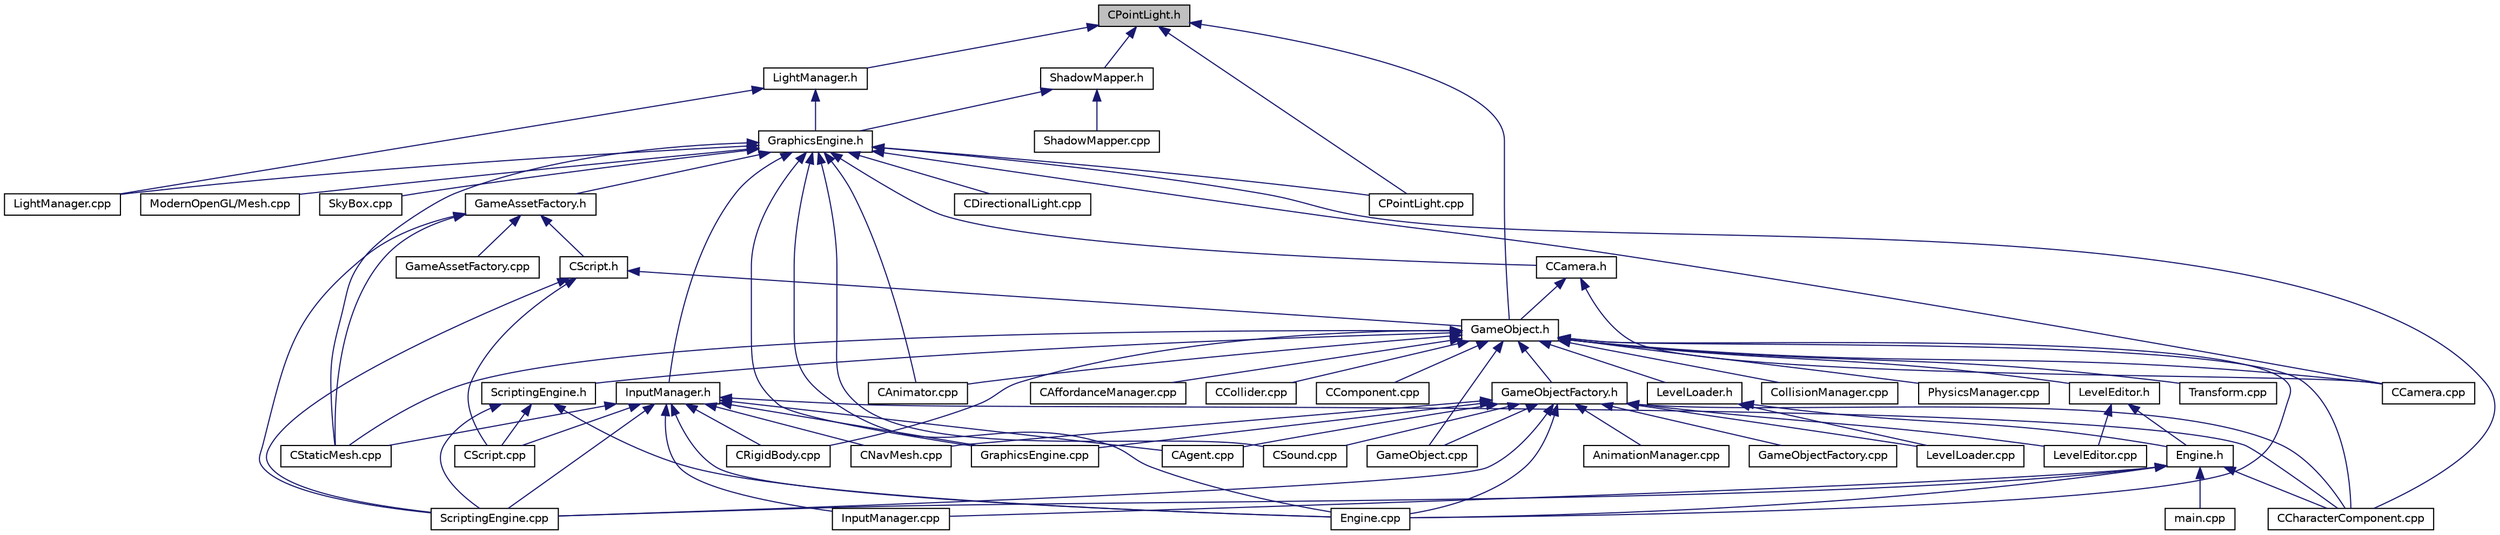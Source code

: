 digraph "CPointLight.h"
{
 // LATEX_PDF_SIZE
  edge [fontname="Helvetica",fontsize="10",labelfontname="Helvetica",labelfontsize="10"];
  node [fontname="Helvetica",fontsize="10",shape=record];
  Node11 [label="CPointLight.h",height=0.2,width=0.4,color="black", fillcolor="grey75", style="filled", fontcolor="black",tooltip="Point Light Component."];
  Node11 -> Node12 [dir="back",color="midnightblue",fontsize="10",style="solid",fontname="Helvetica"];
  Node12 [label="LightManager.h",height=0.2,width=0.4,color="black", fillcolor="white", style="filled",URL="$_light_manager_8h.html",tooltip=" "];
  Node12 -> Node13 [dir="back",color="midnightblue",fontsize="10",style="solid",fontname="Helvetica"];
  Node13 [label="GraphicsEngine.h",height=0.2,width=0.4,color="black", fillcolor="white", style="filled",URL="$_graphics_engine_8h.html",tooltip="Graphics and Rendering."];
  Node13 -> Node14 [dir="back",color="midnightblue",fontsize="10",style="solid",fontname="Helvetica"];
  Node14 [label="GameAssetFactory.h",height=0.2,width=0.4,color="black", fillcolor="white", style="filled",URL="$_game_asset_factory_8h.html",tooltip="Creates and handles GameObjects using a map."];
  Node14 -> Node15 [dir="back",color="midnightblue",fontsize="10",style="solid",fontname="Helvetica"];
  Node15 [label="CScript.h",height=0.2,width=0.4,color="black", fillcolor="white", style="filled",URL="$_c_script_8h.html",tooltip="Lua Script Component."];
  Node15 -> Node16 [dir="back",color="midnightblue",fontsize="10",style="solid",fontname="Helvetica"];
  Node16 [label="GameObject.h",height=0.2,width=0.4,color="black", fillcolor="white", style="filled",URL="$_game_object_8h.html",tooltip=" "];
  Node16 -> Node17 [dir="back",color="midnightblue",fontsize="10",style="solid",fontname="Helvetica"];
  Node17 [label="GameObjectFactory.h",height=0.2,width=0.4,color="black", fillcolor="white", style="filled",URL="$_game_object_factory_8h.html",tooltip="A singleton factory class to produce all GameObjects, store them in memory, and allow access to them."];
  Node17 -> Node18 [dir="back",color="midnightblue",fontsize="10",style="solid",fontname="Helvetica"];
  Node18 [label="AnimationManager.cpp",height=0.2,width=0.4,color="black", fillcolor="white", style="filled",URL="$_animation_manager_8cpp.html",tooltip=" "];
  Node17 -> Node19 [dir="back",color="midnightblue",fontsize="10",style="solid",fontname="Helvetica"];
  Node19 [label="CAgent.cpp",height=0.2,width=0.4,color="black", fillcolor="white", style="filled",URL="$_c_agent_8cpp.html",tooltip=" "];
  Node17 -> Node20 [dir="back",color="midnightblue",fontsize="10",style="solid",fontname="Helvetica"];
  Node20 [label="CCharacterComponent.cpp",height=0.2,width=0.4,color="black", fillcolor="white", style="filled",URL="$_c_character_component_8cpp.html",tooltip=" "];
  Node17 -> Node21 [dir="back",color="midnightblue",fontsize="10",style="solid",fontname="Helvetica"];
  Node21 [label="CNavMesh.cpp",height=0.2,width=0.4,color="black", fillcolor="white", style="filled",URL="$_c_nav_mesh_8cpp.html",tooltip=" "];
  Node17 -> Node22 [dir="back",color="midnightblue",fontsize="10",style="solid",fontname="Helvetica"];
  Node22 [label="CSound.cpp",height=0.2,width=0.4,color="black", fillcolor="white", style="filled",URL="$_c_sound_8cpp.html",tooltip=" "];
  Node17 -> Node23 [dir="back",color="midnightblue",fontsize="10",style="solid",fontname="Helvetica"];
  Node23 [label="Engine.cpp",height=0.2,width=0.4,color="black", fillcolor="white", style="filled",URL="$_engine_8cpp.html",tooltip=" "];
  Node17 -> Node24 [dir="back",color="midnightblue",fontsize="10",style="solid",fontname="Helvetica"];
  Node24 [label="GameObject.cpp",height=0.2,width=0.4,color="black", fillcolor="white", style="filled",URL="$_game_object_8cpp.html",tooltip=" "];
  Node17 -> Node25 [dir="back",color="midnightblue",fontsize="10",style="solid",fontname="Helvetica"];
  Node25 [label="GameObjectFactory.cpp",height=0.2,width=0.4,color="black", fillcolor="white", style="filled",URL="$_game_object_factory_8cpp.html",tooltip=" "];
  Node17 -> Node26 [dir="back",color="midnightblue",fontsize="10",style="solid",fontname="Helvetica"];
  Node26 [label="GraphicsEngine.cpp",height=0.2,width=0.4,color="black", fillcolor="white", style="filled",URL="$_graphics_engine_8cpp.html",tooltip=" "];
  Node17 -> Node27 [dir="back",color="midnightblue",fontsize="10",style="solid",fontname="Helvetica"];
  Node27 [label="LevelEditor.cpp",height=0.2,width=0.4,color="black", fillcolor="white", style="filled",URL="$_level_editor_8cpp.html",tooltip=" "];
  Node17 -> Node28 [dir="back",color="midnightblue",fontsize="10",style="solid",fontname="Helvetica"];
  Node28 [label="LevelLoader.cpp",height=0.2,width=0.4,color="black", fillcolor="white", style="filled",URL="$_level_loader_8cpp.html",tooltip=" "];
  Node17 -> Node29 [dir="back",color="midnightblue",fontsize="10",style="solid",fontname="Helvetica"];
  Node29 [label="ScriptingEngine.cpp",height=0.2,width=0.4,color="black", fillcolor="white", style="filled",URL="$_scripting_engine_8cpp.html",tooltip=" "];
  Node16 -> Node30 [dir="back",color="midnightblue",fontsize="10",style="solid",fontname="Helvetica"];
  Node30 [label="CAffordanceManager.cpp",height=0.2,width=0.4,color="black", fillcolor="white", style="filled",URL="$_c_affordance_manager_8cpp.html",tooltip=" "];
  Node16 -> Node31 [dir="back",color="midnightblue",fontsize="10",style="solid",fontname="Helvetica"];
  Node31 [label="CAnimator.cpp",height=0.2,width=0.4,color="black", fillcolor="white", style="filled",URL="$_c_animator_8cpp.html",tooltip=" "];
  Node16 -> Node32 [dir="back",color="midnightblue",fontsize="10",style="solid",fontname="Helvetica"];
  Node32 [label="CCamera.cpp",height=0.2,width=0.4,color="black", fillcolor="white", style="filled",URL="$_c_camera_8cpp.html",tooltip=" "];
  Node16 -> Node20 [dir="back",color="midnightblue",fontsize="10",style="solid",fontname="Helvetica"];
  Node16 -> Node33 [dir="back",color="midnightblue",fontsize="10",style="solid",fontname="Helvetica"];
  Node33 [label="LevelLoader.h",height=0.2,width=0.4,color="black", fillcolor="white", style="filled",URL="$_level_loader_8h.html",tooltip="Save and Load Editor to and from JSON."];
  Node33 -> Node34 [dir="back",color="midnightblue",fontsize="10",style="solid",fontname="Helvetica"];
  Node34 [label="Engine.h",height=0.2,width=0.4,color="black", fillcolor="white", style="filled",URL="$_engine_8h.html",tooltip="brief the Engine backend"];
  Node34 -> Node20 [dir="back",color="midnightblue",fontsize="10",style="solid",fontname="Helvetica"];
  Node34 -> Node23 [dir="back",color="midnightblue",fontsize="10",style="solid",fontname="Helvetica"];
  Node34 -> Node35 [dir="back",color="midnightblue",fontsize="10",style="solid",fontname="Helvetica"];
  Node35 [label="InputManager.cpp",height=0.2,width=0.4,color="black", fillcolor="white", style="filled",URL="$_input_manager_8cpp.html",tooltip=" "];
  Node34 -> Node36 [dir="back",color="midnightblue",fontsize="10",style="solid",fontname="Helvetica"];
  Node36 [label="main.cpp",height=0.2,width=0.4,color="black", fillcolor="white", style="filled",URL="$main_8cpp.html",tooltip=" "];
  Node34 -> Node29 [dir="back",color="midnightblue",fontsize="10",style="solid",fontname="Helvetica"];
  Node33 -> Node28 [dir="back",color="midnightblue",fontsize="10",style="solid",fontname="Helvetica"];
  Node16 -> Node37 [dir="back",color="midnightblue",fontsize="10",style="solid",fontname="Helvetica"];
  Node37 [label="LevelEditor.h",height=0.2,width=0.4,color="black", fillcolor="white", style="filled",URL="$_level_editor_8h.html",tooltip="Displays Ediotr Gui, Allows Player to Edit Gameobject variables."];
  Node37 -> Node34 [dir="back",color="midnightblue",fontsize="10",style="solid",fontname="Helvetica"];
  Node37 -> Node27 [dir="back",color="midnightblue",fontsize="10",style="solid",fontname="Helvetica"];
  Node16 -> Node38 [dir="back",color="midnightblue",fontsize="10",style="solid",fontname="Helvetica"];
  Node38 [label="CCollider.cpp",height=0.2,width=0.4,color="black", fillcolor="white", style="filled",URL="$_c_collider_8cpp.html",tooltip=" "];
  Node16 -> Node39 [dir="back",color="midnightblue",fontsize="10",style="solid",fontname="Helvetica"];
  Node39 [label="CComponent.cpp",height=0.2,width=0.4,color="black", fillcolor="white", style="filled",URL="$_c_component_8cpp.html",tooltip=" "];
  Node16 -> Node40 [dir="back",color="midnightblue",fontsize="10",style="solid",fontname="Helvetica"];
  Node40 [label="CollisionManager.cpp",height=0.2,width=0.4,color="black", fillcolor="white", style="filled",URL="$_collision_manager_8cpp.html",tooltip=" "];
  Node16 -> Node41 [dir="back",color="midnightblue",fontsize="10",style="solid",fontname="Helvetica"];
  Node41 [label="CRigidBody.cpp",height=0.2,width=0.4,color="black", fillcolor="white", style="filled",URL="$_c_rigid_body_8cpp.html",tooltip=" "];
  Node16 -> Node42 [dir="back",color="midnightblue",fontsize="10",style="solid",fontname="Helvetica"];
  Node42 [label="ScriptingEngine.h",height=0.2,width=0.4,color="black", fillcolor="white", style="filled",URL="$_scripting_engine_8h.html",tooltip=" "];
  Node42 -> Node43 [dir="back",color="midnightblue",fontsize="10",style="solid",fontname="Helvetica"];
  Node43 [label="CScript.cpp",height=0.2,width=0.4,color="black", fillcolor="white", style="filled",URL="$_c_script_8cpp.html",tooltip=" "];
  Node42 -> Node23 [dir="back",color="midnightblue",fontsize="10",style="solid",fontname="Helvetica"];
  Node42 -> Node29 [dir="back",color="midnightblue",fontsize="10",style="solid",fontname="Helvetica"];
  Node16 -> Node44 [dir="back",color="midnightblue",fontsize="10",style="solid",fontname="Helvetica"];
  Node44 [label="CStaticMesh.cpp",height=0.2,width=0.4,color="black", fillcolor="white", style="filled",URL="$_c_static_mesh_8cpp.html",tooltip=" "];
  Node16 -> Node23 [dir="back",color="midnightblue",fontsize="10",style="solid",fontname="Helvetica"];
  Node16 -> Node24 [dir="back",color="midnightblue",fontsize="10",style="solid",fontname="Helvetica"];
  Node16 -> Node45 [dir="back",color="midnightblue",fontsize="10",style="solid",fontname="Helvetica"];
  Node45 [label="PhysicsManager.cpp",height=0.2,width=0.4,color="black", fillcolor="white", style="filled",URL="$_physics_manager_8cpp.html",tooltip=" "];
  Node16 -> Node46 [dir="back",color="midnightblue",fontsize="10",style="solid",fontname="Helvetica"];
  Node46 [label="Transform.cpp",height=0.2,width=0.4,color="black", fillcolor="white", style="filled",URL="$_transform_8cpp.html",tooltip=" "];
  Node15 -> Node43 [dir="back",color="midnightblue",fontsize="10",style="solid",fontname="Helvetica"];
  Node15 -> Node29 [dir="back",color="midnightblue",fontsize="10",style="solid",fontname="Helvetica"];
  Node14 -> Node44 [dir="back",color="midnightblue",fontsize="10",style="solid",fontname="Helvetica"];
  Node14 -> Node47 [dir="back",color="midnightblue",fontsize="10",style="solid",fontname="Helvetica"];
  Node47 [label="GameAssetFactory.cpp",height=0.2,width=0.4,color="black", fillcolor="white", style="filled",URL="$_game_asset_factory_8cpp.html",tooltip=" "];
  Node14 -> Node29 [dir="back",color="midnightblue",fontsize="10",style="solid",fontname="Helvetica"];
  Node13 -> Node48 [dir="back",color="midnightblue",fontsize="10",style="solid",fontname="Helvetica"];
  Node48 [label="CCamera.h",height=0.2,width=0.4,color="black", fillcolor="white", style="filled",URL="$_c_camera_8h.html",tooltip="Camera Gameobject, Displays viewport from current transform."];
  Node48 -> Node16 [dir="back",color="midnightblue",fontsize="10",style="solid",fontname="Helvetica"];
  Node48 -> Node32 [dir="back",color="midnightblue",fontsize="10",style="solid",fontname="Helvetica"];
  Node13 -> Node49 [dir="back",color="midnightblue",fontsize="10",style="solid",fontname="Helvetica"];
  Node49 [label="InputManager.h",height=0.2,width=0.4,color="black", fillcolor="white", style="filled",URL="$_input_manager_8h.html",tooltip="Handles Various Inputs."];
  Node49 -> Node19 [dir="back",color="midnightblue",fontsize="10",style="solid",fontname="Helvetica"];
  Node49 -> Node20 [dir="back",color="midnightblue",fontsize="10",style="solid",fontname="Helvetica"];
  Node49 -> Node21 [dir="back",color="midnightblue",fontsize="10",style="solid",fontname="Helvetica"];
  Node49 -> Node41 [dir="back",color="midnightblue",fontsize="10",style="solid",fontname="Helvetica"];
  Node49 -> Node43 [dir="back",color="midnightblue",fontsize="10",style="solid",fontname="Helvetica"];
  Node49 -> Node44 [dir="back",color="midnightblue",fontsize="10",style="solid",fontname="Helvetica"];
  Node49 -> Node23 [dir="back",color="midnightblue",fontsize="10",style="solid",fontname="Helvetica"];
  Node49 -> Node26 [dir="back",color="midnightblue",fontsize="10",style="solid",fontname="Helvetica"];
  Node49 -> Node35 [dir="back",color="midnightblue",fontsize="10",style="solid",fontname="Helvetica"];
  Node49 -> Node29 [dir="back",color="midnightblue",fontsize="10",style="solid",fontname="Helvetica"];
  Node13 -> Node31 [dir="back",color="midnightblue",fontsize="10",style="solid",fontname="Helvetica"];
  Node13 -> Node32 [dir="back",color="midnightblue",fontsize="10",style="solid",fontname="Helvetica"];
  Node13 -> Node20 [dir="back",color="midnightblue",fontsize="10",style="solid",fontname="Helvetica"];
  Node13 -> Node50 [dir="back",color="midnightblue",fontsize="10",style="solid",fontname="Helvetica"];
  Node50 [label="CDirectionalLight.cpp",height=0.2,width=0.4,color="black", fillcolor="white", style="filled",URL="$_c_directional_light_8cpp.html",tooltip=" "];
  Node13 -> Node51 [dir="back",color="midnightblue",fontsize="10",style="solid",fontname="Helvetica"];
  Node51 [label="CPointLight.cpp",height=0.2,width=0.4,color="black", fillcolor="white", style="filled",URL="$_c_point_light_8cpp.html",tooltip=" "];
  Node13 -> Node22 [dir="back",color="midnightblue",fontsize="10",style="solid",fontname="Helvetica"];
  Node13 -> Node44 [dir="back",color="midnightblue",fontsize="10",style="solid",fontname="Helvetica"];
  Node13 -> Node23 [dir="back",color="midnightblue",fontsize="10",style="solid",fontname="Helvetica"];
  Node13 -> Node26 [dir="back",color="midnightblue",fontsize="10",style="solid",fontname="Helvetica"];
  Node13 -> Node52 [dir="back",color="midnightblue",fontsize="10",style="solid",fontname="Helvetica"];
  Node52 [label="LightManager.cpp",height=0.2,width=0.4,color="black", fillcolor="white", style="filled",URL="$_light_manager_8cpp.html",tooltip=" "];
  Node13 -> Node53 [dir="back",color="midnightblue",fontsize="10",style="solid",fontname="Helvetica"];
  Node53 [label="ModernOpenGL/Mesh.cpp",height=0.2,width=0.4,color="black", fillcolor="white", style="filled",URL="$_mesh_8cpp.html",tooltip=" "];
  Node13 -> Node54 [dir="back",color="midnightblue",fontsize="10",style="solid",fontname="Helvetica"];
  Node54 [label="SkyBox.cpp",height=0.2,width=0.4,color="black", fillcolor="white", style="filled",URL="$_sky_box_8cpp.html",tooltip=" "];
  Node12 -> Node52 [dir="back",color="midnightblue",fontsize="10",style="solid",fontname="Helvetica"];
  Node11 -> Node55 [dir="back",color="midnightblue",fontsize="10",style="solid",fontname="Helvetica"];
  Node55 [label="ShadowMapper.h",height=0.2,width=0.4,color="black", fillcolor="white", style="filled",URL="$_shadow_mapper_8h.html",tooltip=" "];
  Node55 -> Node13 [dir="back",color="midnightblue",fontsize="10",style="solid",fontname="Helvetica"];
  Node55 -> Node56 [dir="back",color="midnightblue",fontsize="10",style="solid",fontname="Helvetica"];
  Node56 [label="ShadowMapper.cpp",height=0.2,width=0.4,color="black", fillcolor="white", style="filled",URL="$_shadow_mapper_8cpp.html",tooltip=" "];
  Node11 -> Node16 [dir="back",color="midnightblue",fontsize="10",style="solid",fontname="Helvetica"];
  Node11 -> Node51 [dir="back",color="midnightblue",fontsize="10",style="solid",fontname="Helvetica"];
}
